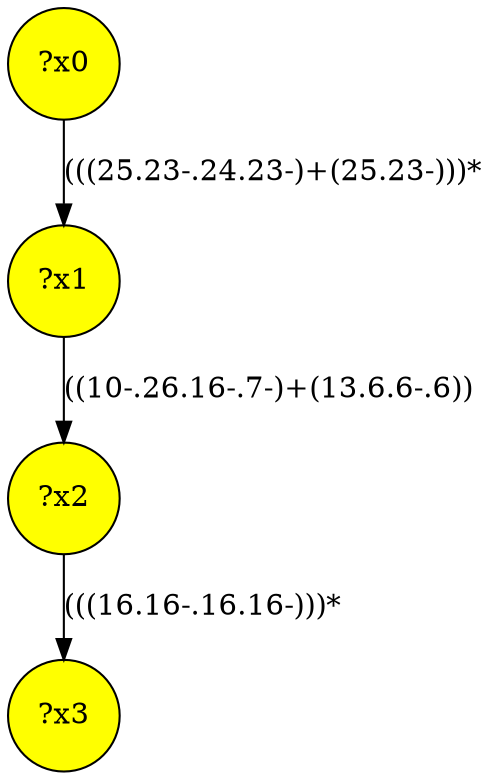 digraph g {
	x3 [fillcolor="yellow", style="filled," shape=circle, label="?x3"];
	x2 [fillcolor="yellow", style="filled," shape=circle, label="?x2"];
	x1 [fillcolor="yellow", style="filled," shape=circle, label="?x1"];
	x0 [fillcolor="yellow", style="filled," shape=circle, label="?x0"];
	x0 -> x1 [label="(((25.23-.24.23-)+(25.23-)))*"];
	x1 -> x2 [label="((10-.26.16-.7-)+(13.6.6-.6))"];
	x2 -> x3 [label="(((16.16-.16.16-)))*"];
}
